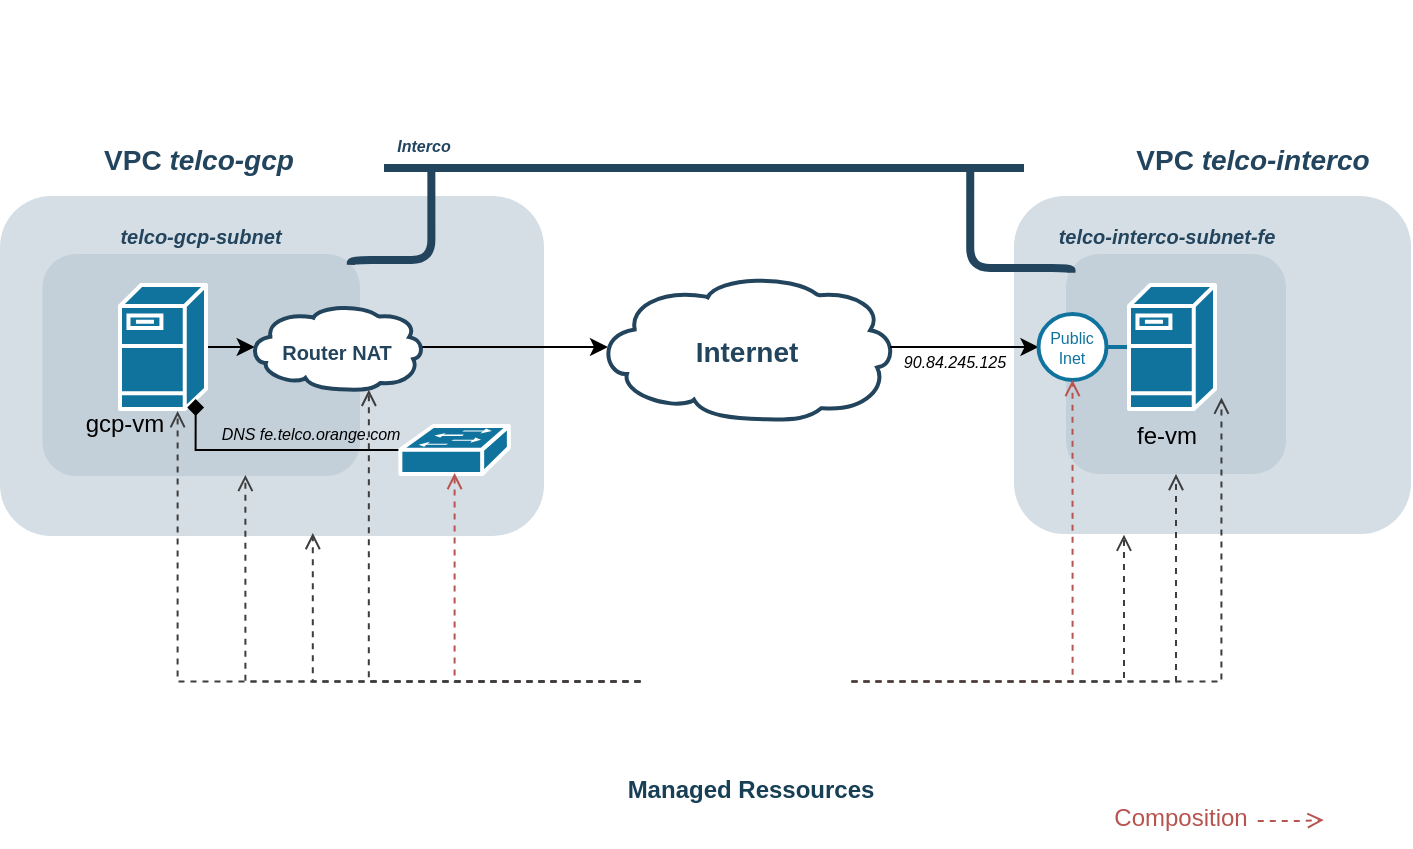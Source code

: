 <mxfile version="21.7.5" type="device">
  <diagram id="6a731a19-8d31-9384-78a2-239565b7b9f0" name="Page-1">
    <mxGraphModel dx="1984" dy="174" grid="1" gridSize="10" guides="1" tooltips="1" connect="1" arrows="1" fold="1" page="1" pageScale="1" pageWidth="827" pageHeight="1169" background="none" math="0" shadow="0">
      <root>
        <mxCell id="0" />
        <mxCell id="1" parent="0" />
        <mxCell id="xqsMr_wmTMrF4NbQMF1J-2228" value="" style="rounded=1;whiteSpace=wrap;html=1;strokeColor=none;fillColor=#BAC8D3;fontSize=24;fontColor=#23445D;align=center;opacity=60;" parent="1" vertex="1">
          <mxGeometry x="-1602" y="150" width="272" height="170" as="geometry" />
        </mxCell>
        <mxCell id="xqsMr_wmTMrF4NbQMF1J-2233" style="edgeStyle=orthogonalEdgeStyle;rounded=0;orthogonalLoop=1;jettySize=auto;html=1;exitX=0.98;exitY=0.5;exitDx=0;exitDy=0;entryX=0.04;entryY=0.5;entryDx=0;entryDy=0;entryPerimeter=0;exitPerimeter=0;" parent="1" source="xqsMr_wmTMrF4NbQMF1J-2235" target="xqsMr_wmTMrF4NbQMF1J-2226" edge="1">
          <mxGeometry relative="1" as="geometry" />
        </mxCell>
        <mxCell id="xqsMr_wmTMrF4NbQMF1J-2229" value="" style="rounded=1;whiteSpace=wrap;html=1;strokeColor=none;fillColor=#BAC8D3;fontSize=24;fontColor=#23445D;align=center;opacity=60;" parent="1" vertex="1">
          <mxGeometry x="-1580.75" y="179" width="158.75" height="111" as="geometry" />
        </mxCell>
        <mxCell id="xqsMr_wmTMrF4NbQMF1J-2226" value="&lt;p style=&quot;line-height: 47%;&quot;&gt;&lt;font style=&quot;&quot;&gt;&lt;span style=&quot;font-size: 14px;&quot;&gt;Internet&lt;/span&gt;&lt;/font&gt;&lt;/p&gt;" style="shape=mxgraph.cisco.storage.cloud;html=1;dashed=0;strokeColor=#23445D;fillColor=#ffffff;strokeWidth=2;fontFamily=Helvetica;fontSize=24;fontColor=#23445D;align=center;fontStyle=1" parent="1" vertex="1">
          <mxGeometry x="-1304" y="189" width="150" height="73" as="geometry" />
        </mxCell>
        <mxCell id="WJ3PJZhuwthKbmW6Q0en-3" style="edgeStyle=orthogonalEdgeStyle;rounded=0;orthogonalLoop=1;jettySize=auto;html=1;exitX=1;exitY=0.5;exitDx=0;exitDy=0;exitPerimeter=0;entryX=0.04;entryY=0.5;entryDx=0;entryDy=0;entryPerimeter=0;" parent="1" source="xqsMr_wmTMrF4NbQMF1J-2227" target="xqsMr_wmTMrF4NbQMF1J-2235" edge="1">
          <mxGeometry relative="1" as="geometry" />
        </mxCell>
        <mxCell id="xqsMr_wmTMrF4NbQMF1J-2227" value="" style="shape=mxgraph.cisco.servers.fileserver;html=1;dashed=0;fillColor=#10739E;strokeColor=#ffffff;strokeWidth=2;verticalLabelPosition=bottom;verticalAlign=top;fontFamily=Helvetica;fontSize=36;fontColor=#FFB366" parent="1" vertex="1">
          <mxGeometry x="-1542" y="194.5" width="43" height="62" as="geometry" />
        </mxCell>
        <mxCell id="xqsMr_wmTMrF4NbQMF1J-2230" value="&lt;font color=&quot;#23445d&quot;&gt;VPC&amp;nbsp;&lt;i&gt;telco-gcp&lt;/i&gt;&lt;/font&gt;" style="rounded=1;whiteSpace=wrap;html=1;strokeColor=none;fillColor=none;fontSize=14;fontColor=#742B21;align=center;fontStyle=1" parent="1" vertex="1">
          <mxGeometry x="-1563.87" y="122" width="122.5" height="19" as="geometry" />
        </mxCell>
        <mxCell id="xqsMr_wmTMrF4NbQMF1J-2231" value="&lt;font color=&quot;#23445d&quot; style=&quot;font-size: 10px;&quot;&gt;&lt;i style=&quot;font-size: 10px;&quot;&gt;telco-gcp-subnet&lt;/i&gt;&lt;/font&gt;" style="rounded=1;whiteSpace=wrap;html=1;strokeColor=none;fillColor=none;fontSize=10;fontColor=#742B21;align=center;fontStyle=1" parent="1" vertex="1">
          <mxGeometry x="-1562.62" y="160" width="122.5" height="19" as="geometry" />
        </mxCell>
        <mxCell id="xqsMr_wmTMrF4NbQMF1J-2234" value="gcp-vm" style="text;html=1;align=center;verticalAlign=middle;resizable=0;points=[];autosize=1;strokeColor=none;fillColor=none;" parent="1" vertex="1">
          <mxGeometry x="-1570" y="249" width="60" height="30" as="geometry" />
        </mxCell>
        <mxCell id="xqsMr_wmTMrF4NbQMF1J-2235" value="&lt;p style=&quot;line-height: 47%;&quot;&gt;&lt;font style=&quot;font-size: 10px;&quot;&gt;Router NAT&lt;/font&gt;&lt;/p&gt;" style="shape=mxgraph.cisco.storage.cloud;html=1;dashed=0;strokeColor=#23445D;fillColor=#ffffff;strokeWidth=2;fontFamily=Helvetica;fontSize=24;fontColor=#23445D;align=center;fontStyle=1" parent="1" vertex="1">
          <mxGeometry x="-1478.18" y="204" width="88.36" height="43" as="geometry" />
        </mxCell>
        <mxCell id="xqsMr_wmTMrF4NbQMF1J-2237" value="" style="shape=image;verticalLabelPosition=bottom;labelBackgroundColor=default;verticalAlign=top;aspect=fixed;imageAspect=0;image=https://www.sicara.fr/hubfs/google%20cloud%20platform.png;" parent="1" vertex="1">
          <mxGeometry x="-1580.75" y="52.0" width="153.13" height="80.39" as="geometry" />
        </mxCell>
        <mxCell id="xqsMr_wmTMrF4NbQMF1J-2239" value="" style="shape=image;verticalLabelPosition=bottom;labelBackgroundColor=default;verticalAlign=top;aspect=fixed;imageAspect=0;image=https://www.datocms-assets.com/2885/1529350189-flexibleengine.png;" parent="1" vertex="1">
          <mxGeometry x="-1007.57" y="61" width="62.65" height="61" as="geometry" />
        </mxCell>
        <mxCell id="xqsMr_wmTMrF4NbQMF1J-2240" value="" style="rounded=1;whiteSpace=wrap;html=1;strokeColor=none;fillColor=#BAC8D3;fontSize=24;fontColor=#23445D;align=center;opacity=60;" parent="1" vertex="1">
          <mxGeometry x="-1095" y="150" width="198.5" height="169" as="geometry" />
        </mxCell>
        <mxCell id="xqsMr_wmTMrF4NbQMF1J-2241" value="" style="rounded=1;whiteSpace=wrap;html=1;strokeColor=none;fillColor=#BAC8D3;fontSize=24;fontColor=#23445D;align=center;opacity=60;" parent="1" vertex="1">
          <mxGeometry x="-1069" y="179" width="110" height="110" as="geometry" />
        </mxCell>
        <mxCell id="WJ3PJZhuwthKbmW6Q0en-10" style="edgeStyle=orthogonalEdgeStyle;rounded=0;orthogonalLoop=1;jettySize=auto;html=1;exitX=0;exitY=0.5;exitDx=0;exitDy=0;exitPerimeter=0;entryX=1;entryY=0.5;entryDx=0;entryDy=0;endArrow=none;endFill=0;strokeColor=#10739E;strokeWidth=2;" parent="1" source="xqsMr_wmTMrF4NbQMF1J-2243" target="WJ3PJZhuwthKbmW6Q0en-9" edge="1">
          <mxGeometry relative="1" as="geometry" />
        </mxCell>
        <mxCell id="xqsMr_wmTMrF4NbQMF1J-2243" value="" style="shape=mxgraph.cisco.servers.fileserver;html=1;dashed=0;fillColor=#10739E;strokeColor=#ffffff;strokeWidth=2;verticalLabelPosition=bottom;verticalAlign=top;fontFamily=Helvetica;fontSize=36;fontColor=#FFB366" parent="1" vertex="1">
          <mxGeometry x="-1037.5" y="194.5" width="43" height="62" as="geometry" />
        </mxCell>
        <mxCell id="xqsMr_wmTMrF4NbQMF1J-2244" value="&lt;font color=&quot;#23445d&quot; style=&quot;font-size: 10px;&quot;&gt;&lt;i style=&quot;font-size: 10px;&quot;&gt;telco-interco-subnet-fe&lt;/i&gt;&lt;/font&gt;" style="rounded=1;whiteSpace=wrap;html=1;strokeColor=none;fillColor=none;fontSize=10;fontColor=#742B21;align=center;fontStyle=1" parent="1" vertex="1">
          <mxGeometry x="-1097.24" y="160" width="157.12" height="19" as="geometry" />
        </mxCell>
        <mxCell id="xqsMr_wmTMrF4NbQMF1J-2245" value="fe-vm" style="text;html=1;align=center;verticalAlign=middle;resizable=0;points=[];autosize=1;strokeColor=none;fillColor=none;" parent="1" vertex="1">
          <mxGeometry x="-1043.68" y="255" width="50" height="30" as="geometry" />
        </mxCell>
        <mxCell id="xqsMr_wmTMrF4NbQMF1J-2247" style="edgeStyle=orthogonalEdgeStyle;rounded=0;orthogonalLoop=1;jettySize=auto;html=1;exitX=0.98;exitY=0.5;exitDx=0;exitDy=0;exitPerimeter=0;entryX=0;entryY=0.5;entryDx=0;entryDy=0;" parent="1" source="xqsMr_wmTMrF4NbQMF1J-2226" target="WJ3PJZhuwthKbmW6Q0en-9" edge="1">
          <mxGeometry relative="1" as="geometry" />
        </mxCell>
        <mxCell id="xqsMr_wmTMrF4NbQMF1J-2248" value="&lt;font color=&quot;#23445d&quot;&gt;VPC&amp;nbsp;&lt;i&gt;telco-interco&lt;/i&gt;&lt;/font&gt;" style="rounded=1;whiteSpace=wrap;html=1;strokeColor=none;fillColor=none;fontSize=14;fontColor=#742B21;align=center;fontStyle=1" parent="1" vertex="1">
          <mxGeometry x="-1037.5" y="122" width="122.5" height="19" as="geometry" />
        </mxCell>
        <mxCell id="xqsMr_wmTMrF4NbQMF1J-2249" value="" style="line;html=1;strokeColor=#23445D;" parent="1" vertex="1">
          <mxGeometry x="-1410" y="131" width="320" height="10" as="geometry" />
        </mxCell>
        <mxCell id="xqsMr_wmTMrF4NbQMF1J-2252" value="&lt;font color=&quot;#23445d&quot;&gt;&lt;i style=&quot;font-size: 8px;&quot;&gt;&lt;b&gt;Interco&lt;/b&gt;&lt;/i&gt;&lt;/font&gt;" style="rounded=1;whiteSpace=wrap;html=1;strokeColor=none;fillColor=none;fontSize=14;fontColor=#742B21;align=center;fontStyle=0" parent="1" vertex="1">
          <mxGeometry x="-1410" y="113.39" width="40.12" height="19" as="geometry" />
        </mxCell>
        <mxCell id="WJ3PJZhuwthKbmW6Q0en-5" style="edgeStyle=orthogonalEdgeStyle;rounded=0;orthogonalLoop=1;jettySize=auto;html=1;entryX=0.88;entryY=0.92;entryDx=0;entryDy=0;entryPerimeter=0;endArrow=diamond;endFill=1;" parent="1" source="WJ3PJZhuwthKbmW6Q0en-1" target="xqsMr_wmTMrF4NbQMF1J-2227" edge="1">
          <mxGeometry relative="1" as="geometry" />
        </mxCell>
        <mxCell id="WJ3PJZhuwthKbmW6Q0en-1" value="" style="shape=mxgraph.cisco.switches.workgroup_switch;html=1;dashed=0;fillColor=#10739E;strokeColor=#ffffff;strokeWidth=2;verticalLabelPosition=bottom;verticalAlign=top;fontFamily=Helvetica;fontSize=36;fontColor=#FFB366" parent="1" vertex="1">
          <mxGeometry x="-1401.82" y="265" width="54.25" height="24" as="geometry" />
        </mxCell>
        <mxCell id="WJ3PJZhuwthKbmW6Q0en-6" value="&lt;i style=&quot;&quot;&gt;&lt;font style=&quot;font-size: 8px;&quot;&gt;DNS fe.telco.orange.com&lt;/font&gt;&lt;/i&gt;" style="text;html=1;align=center;verticalAlign=middle;resizable=0;points=[];autosize=1;strokeColor=none;fillColor=none;" parent="1" vertex="1">
          <mxGeometry x="-1502" y="253" width="110" height="30" as="geometry" />
        </mxCell>
        <mxCell id="WJ3PJZhuwthKbmW6Q0en-9" value="Public&lt;br style=&quot;font-size: 8px;&quot;&gt;Inet" style="ellipse;whiteSpace=wrap;html=1;strokeWidth=2;strokeColor=#10739E;fontColor=#10739E;fontSize=8;" parent="1" vertex="1">
          <mxGeometry x="-1082.75" y="209" width="34" height="33" as="geometry" />
        </mxCell>
        <mxCell id="xqsMr_wmTMrF4NbQMF1J-2232" value="&lt;i style=&quot;&quot;&gt;&lt;font style=&quot;font-size: 8px;&quot;&gt;90.84.245.125&lt;/font&gt;&lt;/i&gt;" style="text;html=1;align=center;verticalAlign=middle;resizable=0;points=[];autosize=1;strokeColor=none;fillColor=none;" parent="1" vertex="1">
          <mxGeometry x="-1160" y="217" width="70" height="30" as="geometry" />
        </mxCell>
        <mxCell id="WJ3PJZhuwthKbmW6Q0en-12" style="edgeStyle=orthogonalEdgeStyle;rounded=1;html=1;strokeColor=#23445D;endArrow=none;endFill=0;strokeWidth=4;entryX=0.971;entryY=0.049;entryDx=0;entryDy=0;entryPerimeter=0;exitX=0.074;exitY=0.455;exitDx=0;exitDy=0;exitPerimeter=0;" parent="1" source="xqsMr_wmTMrF4NbQMF1J-2249" target="xqsMr_wmTMrF4NbQMF1J-2229" edge="1">
          <mxGeometry relative="1" as="geometry">
            <Array as="points">
              <mxPoint x="-1386" y="182" />
              <mxPoint x="-1427" y="182" />
            </Array>
            <mxPoint x="-1386" y="137" as="sourcePoint" />
            <mxPoint x="-1430" y="182" as="targetPoint" />
          </mxGeometry>
        </mxCell>
        <mxCell id="WJ3PJZhuwthKbmW6Q0en-16" value="" style="shape=image;verticalLabelPosition=bottom;labelBackgroundColor=default;verticalAlign=top;aspect=fixed;imageAspect=0;image=https://grem1.in/img/posts/crossplane/crossplane.png;imageBorder=none;" parent="1" vertex="1">
          <mxGeometry x="-1281.75" y="340" width="105.5" height="105.5" as="geometry" />
        </mxCell>
        <mxCell id="WJ3PJZhuwthKbmW6Q0en-19" style="edgeStyle=orthogonalEdgeStyle;rounded=1;html=1;strokeColor=#23445D;endArrow=none;endFill=0;strokeWidth=4;entryX=0.025;entryY=0.085;entryDx=0;entryDy=0;entryPerimeter=0;exitX=0.916;exitY=0.52;exitDx=0;exitDy=0;exitPerimeter=0;" parent="1" source="xqsMr_wmTMrF4NbQMF1J-2249" target="xqsMr_wmTMrF4NbQMF1J-2241" edge="1">
          <mxGeometry relative="1" as="geometry">
            <Array as="points">
              <mxPoint x="-1117" y="186" />
              <mxPoint x="-1066" y="186" />
            </Array>
            <mxPoint x="-1104.31" y="128" as="sourcePoint" />
            <mxPoint x="-1074.31" y="186" as="targetPoint" />
          </mxGeometry>
        </mxCell>
        <mxCell id="WJ3PJZhuwthKbmW6Q0en-21" style="edgeStyle=orthogonalEdgeStyle;rounded=0;orthogonalLoop=1;jettySize=auto;html=1;entryX=1.075;entryY=0.908;entryDx=0;entryDy=0;endArrow=open;endFill=0;dashed=1;entryPerimeter=0;exitX=1;exitY=0.5;exitDx=0;exitDy=0;strokeColor=#3D3D3D;" parent="1" source="WJ3PJZhuwthKbmW6Q0en-16" target="xqsMr_wmTMrF4NbQMF1J-2243" edge="1">
          <mxGeometry relative="1" as="geometry">
            <mxPoint x="-1166" y="493" as="sourcePoint" />
            <mxPoint x="-1035" y="329" as="targetPoint" />
          </mxGeometry>
        </mxCell>
        <mxCell id="WJ3PJZhuwthKbmW6Q0en-22" style="edgeStyle=orthogonalEdgeStyle;rounded=0;orthogonalLoop=1;jettySize=auto;html=1;entryX=0.5;entryY=1;entryDx=0;entryDy=0;endArrow=open;endFill=0;dashed=1;exitX=1;exitY=0.5;exitDx=0;exitDy=0;strokeColor=#3D3D3D;" parent="1" source="WJ3PJZhuwthKbmW6Q0en-16" target="xqsMr_wmTMrF4NbQMF1J-2241" edge="1">
          <mxGeometry relative="1" as="geometry">
            <mxPoint x="-1166" y="493" as="sourcePoint" />
            <mxPoint x="-1035" y="329" as="targetPoint" />
          </mxGeometry>
        </mxCell>
        <mxCell id="WJ3PJZhuwthKbmW6Q0en-24" style="edgeStyle=orthogonalEdgeStyle;rounded=0;orthogonalLoop=1;jettySize=auto;html=1;entryX=0.5;entryY=0.98;entryDx=0;entryDy=0;endArrow=open;endFill=0;dashed=1;exitX=0;exitY=0.5;exitDx=0;exitDy=0;entryPerimeter=0;strokeColor=#b85450;fillColor=#f8cecc;" parent="1" source="WJ3PJZhuwthKbmW6Q0en-16" target="WJ3PJZhuwthKbmW6Q0en-1" edge="1">
          <mxGeometry relative="1" as="geometry">
            <mxPoint x="-1144" y="493" as="sourcePoint" />
            <mxPoint x="-1056" y="252" as="targetPoint" />
          </mxGeometry>
        </mxCell>
        <mxCell id="WJ3PJZhuwthKbmW6Q0en-25" style="edgeStyle=orthogonalEdgeStyle;rounded=0;orthogonalLoop=1;jettySize=auto;html=1;entryX=0.686;entryY=0.997;entryDx=0;entryDy=0;endArrow=open;endFill=0;dashed=1;exitX=0;exitY=0.5;exitDx=0;exitDy=0;entryPerimeter=0;strokeColor=#3D3D3D;" parent="1" source="WJ3PJZhuwthKbmW6Q0en-16" target="xqsMr_wmTMrF4NbQMF1J-2235" edge="1">
          <mxGeometry relative="1" as="geometry">
            <mxPoint x="-1249" y="493" as="sourcePoint" />
            <mxPoint x="-1365" y="299" as="targetPoint" />
          </mxGeometry>
        </mxCell>
        <mxCell id="WJ3PJZhuwthKbmW6Q0en-26" style="edgeStyle=orthogonalEdgeStyle;rounded=0;orthogonalLoop=1;jettySize=auto;html=1;entryX=0.575;entryY=0.991;entryDx=0;entryDy=0;endArrow=open;endFill=0;dashed=1;exitX=0;exitY=0.5;exitDx=0;exitDy=0;entryPerimeter=0;strokeColor=#3D3D3D;" parent="1" source="WJ3PJZhuwthKbmW6Q0en-16" target="xqsMr_wmTMrF4NbQMF1J-2228" edge="1">
          <mxGeometry relative="1" as="geometry">
            <mxPoint x="-1249" y="493" as="sourcePoint" />
            <mxPoint x="-1408" y="257" as="targetPoint" />
          </mxGeometry>
        </mxCell>
        <mxCell id="WJ3PJZhuwthKbmW6Q0en-27" style="edgeStyle=orthogonalEdgeStyle;rounded=0;orthogonalLoop=1;jettySize=auto;html=1;endArrow=open;endFill=0;dashed=1;exitX=0;exitY=0.5;exitDx=0;exitDy=0;entryX=0.639;entryY=0.995;entryDx=0;entryDy=0;entryPerimeter=0;strokeColor=#3D3D3D;" parent="1" source="WJ3PJZhuwthKbmW6Q0en-16" target="xqsMr_wmTMrF4NbQMF1J-2229" edge="1">
          <mxGeometry relative="1" as="geometry">
            <mxPoint x="-1239" y="503" as="sourcePoint" />
            <mxPoint x="-1436" y="328" as="targetPoint" />
          </mxGeometry>
        </mxCell>
        <mxCell id="WJ3PJZhuwthKbmW6Q0en-29" style="edgeStyle=orthogonalEdgeStyle;rounded=0;orthogonalLoop=1;jettySize=auto;html=1;endArrow=open;endFill=0;dashed=1;exitX=0;exitY=0.5;exitDx=0;exitDy=0;entryX=0.67;entryY=1.017;entryDx=0;entryDy=0;entryPerimeter=0;strokeColor=#3D3D3D;" parent="1" source="WJ3PJZhuwthKbmW6Q0en-16" target="xqsMr_wmTMrF4NbQMF1J-2227" edge="1">
          <mxGeometry relative="1" as="geometry">
            <mxPoint x="-1229" y="513" as="sourcePoint" />
            <mxPoint x="-1469" y="299" as="targetPoint" />
          </mxGeometry>
        </mxCell>
        <mxCell id="WJ3PJZhuwthKbmW6Q0en-32" value="&lt;font style=&quot;font-size: 12px;&quot;&gt;Managed Ressources&lt;/font&gt;" style="text;html=1;align=center;verticalAlign=middle;resizable=0;points=[];autosize=1;strokeColor=none;fillColor=none;fontStyle=1;fontSize=12;fontColor=#173f55;" parent="1" vertex="1">
          <mxGeometry x="-1301.75" y="432" width="150" height="30" as="geometry" />
        </mxCell>
        <mxCell id="9GihY1DQ8BAEpg9UlOJX-1" style="edgeStyle=orthogonalEdgeStyle;rounded=0;orthogonalLoop=1;jettySize=auto;html=1;endArrow=open;endFill=0;dashed=1;strokeColor=#b85450;fillColor=#f8cecc;" edge="1" parent="1">
          <mxGeometry relative="1" as="geometry">
            <mxPoint x="-973.12" y="462.5" as="sourcePoint" />
            <mxPoint x="-940.12" y="462" as="targetPoint" />
            <Array as="points">
              <mxPoint x="-953.12" y="462.5" />
            </Array>
          </mxGeometry>
        </mxCell>
        <mxCell id="WJ3PJZhuwthKbmW6Q0en-23" style="edgeStyle=orthogonalEdgeStyle;rounded=0;orthogonalLoop=1;jettySize=auto;html=1;entryX=0.5;entryY=1;entryDx=0;entryDy=0;endArrow=open;endFill=0;dashed=1;exitX=1;exitY=0.5;exitDx=0;exitDy=0;strokeColor=#b85450;fillColor=#f8cecc;" parent="1" source="WJ3PJZhuwthKbmW6Q0en-16" target="WJ3PJZhuwthKbmW6Q0en-9" edge="1">
          <mxGeometry relative="1" as="geometry">
            <mxPoint x="-1144" y="493" as="sourcePoint" />
            <mxPoint x="-1025" y="331" as="targetPoint" />
          </mxGeometry>
        </mxCell>
        <mxCell id="9GihY1DQ8BAEpg9UlOJX-2" value="Composition" style="text;html=1;align=center;verticalAlign=middle;resizable=0;points=[];autosize=1;strokeColor=none;fillColor=none;fontColor=#b85450;" vertex="1" parent="1">
          <mxGeometry x="-1057.5" y="445.5" width="90" height="30" as="geometry" />
        </mxCell>
        <mxCell id="WJ3PJZhuwthKbmW6Q0en-18" style="edgeStyle=orthogonalEdgeStyle;rounded=0;orthogonalLoop=1;jettySize=auto;html=1;endArrow=open;endFill=0;dashed=1;exitX=1;exitY=0.5;exitDx=0;exitDy=0;strokeColor=#3D3D3D;entryX=0.277;entryY=1.002;entryDx=0;entryDy=0;entryPerimeter=0;" parent="1" source="WJ3PJZhuwthKbmW6Q0en-16" target="xqsMr_wmTMrF4NbQMF1J-2240" edge="1">
          <mxGeometry relative="1" as="geometry">
            <mxPoint x="-1040" y="320" as="targetPoint" />
          </mxGeometry>
        </mxCell>
      </root>
    </mxGraphModel>
  </diagram>
</mxfile>
